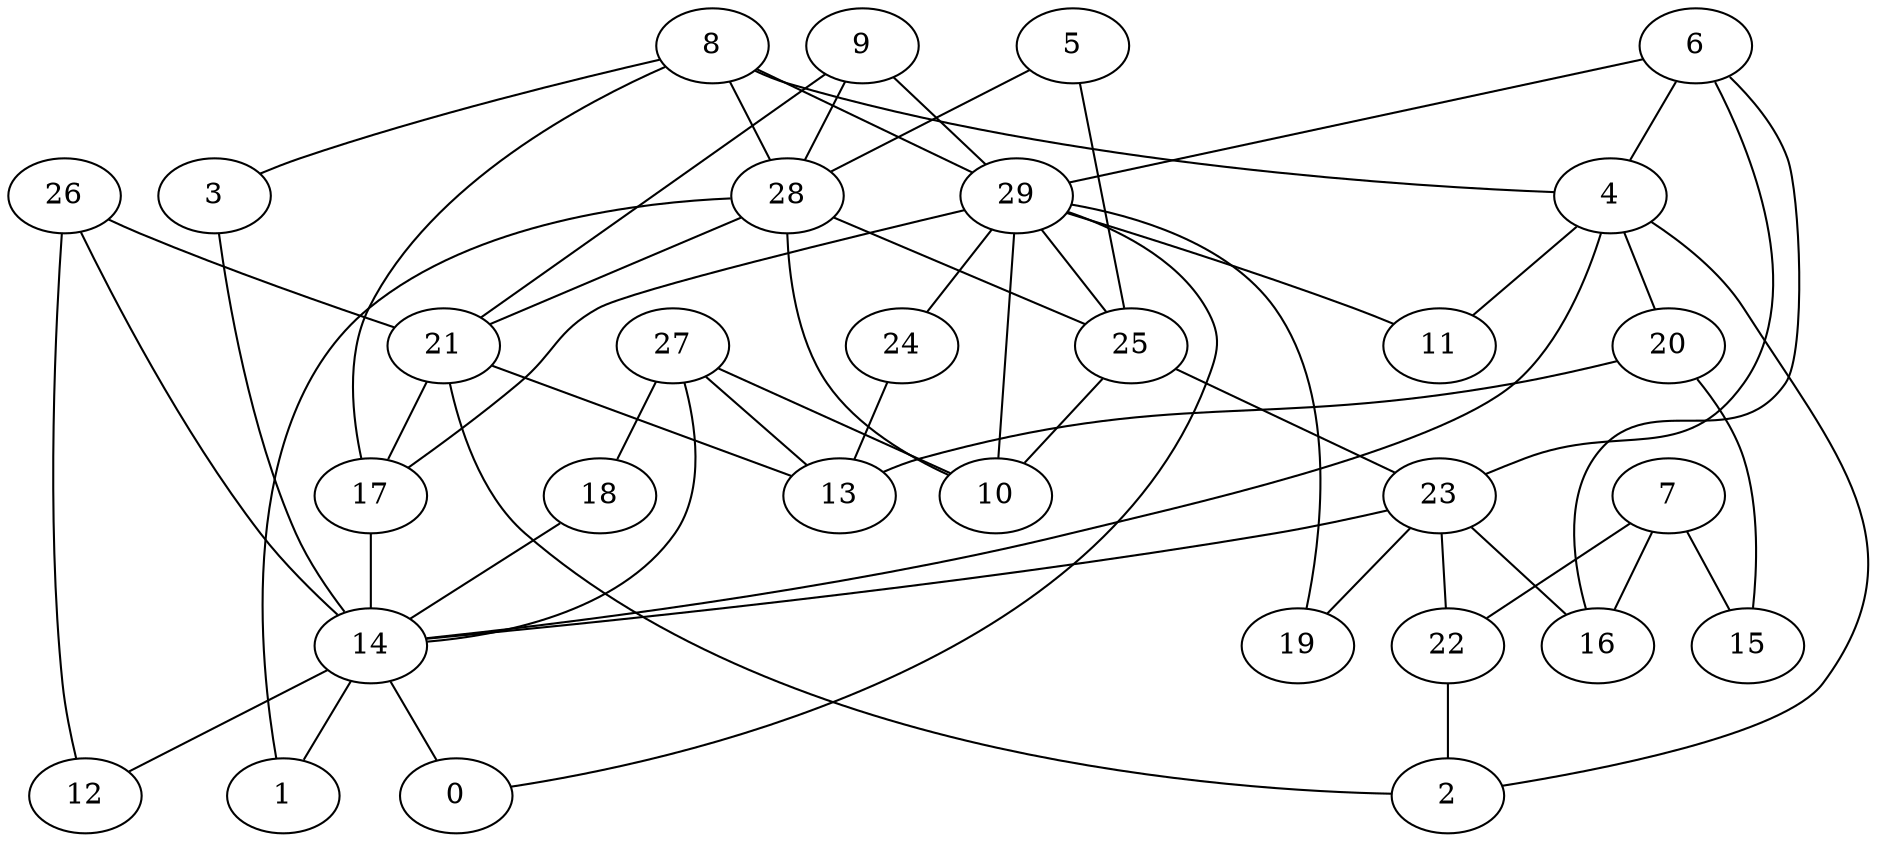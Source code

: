 digraph GG_graph {

subgraph G_graph {
edge [color = black]
"5" -> "25" [dir = none]
"5" -> "28" [dir = none]
"29" -> "17" [dir = none]
"29" -> "25" [dir = none]
"29" -> "0" [dir = none]
"29" -> "10" [dir = none]
"29" -> "19" [dir = none]
"29" -> "11" [dir = none]
"29" -> "24" [dir = none]
"22" -> "2" [dir = none]
"9" -> "28" [dir = none]
"9" -> "29" [dir = none]
"9" -> "21" [dir = none]
"4" -> "11" [dir = none]
"4" -> "2" [dir = none]
"4" -> "20" [dir = none]
"4" -> "14" [dir = none]
"18" -> "14" [dir = none]
"14" -> "0" [dir = none]
"14" -> "12" [dir = none]
"14" -> "1" [dir = none]
"26" -> "14" [dir = none]
"26" -> "21" [dir = none]
"26" -> "12" [dir = none]
"23" -> "19" [dir = none]
"23" -> "16" [dir = none]
"23" -> "14" [dir = none]
"23" -> "22" [dir = none]
"21" -> "17" [dir = none]
"21" -> "2" [dir = none]
"21" -> "13" [dir = none]
"20" -> "15" [dir = none]
"20" -> "13" [dir = none]
"24" -> "13" [dir = none]
"17" -> "14" [dir = none]
"28" -> "21" [dir = none]
"28" -> "10" [dir = none]
"28" -> "25" [dir = none]
"28" -> "1" [dir = none]
"6" -> "4" [dir = none]
"6" -> "29" [dir = none]
"6" -> "16" [dir = none]
"6" -> "23" [dir = none]
"3" -> "14" [dir = none]
"8" -> "4" [dir = none]
"8" -> "17" [dir = none]
"8" -> "28" [dir = none]
"8" -> "29" [dir = none]
"8" -> "3" [dir = none]
"27" -> "13" [dir = none]
"27" -> "18" [dir = none]
"27" -> "14" [dir = none]
"27" -> "10" [dir = none]
"7" -> "22" [dir = none]
"7" -> "16" [dir = none]
"7" -> "15" [dir = none]
"25" -> "23" [dir = none]
"25" -> "10" [dir = none]
}

}
